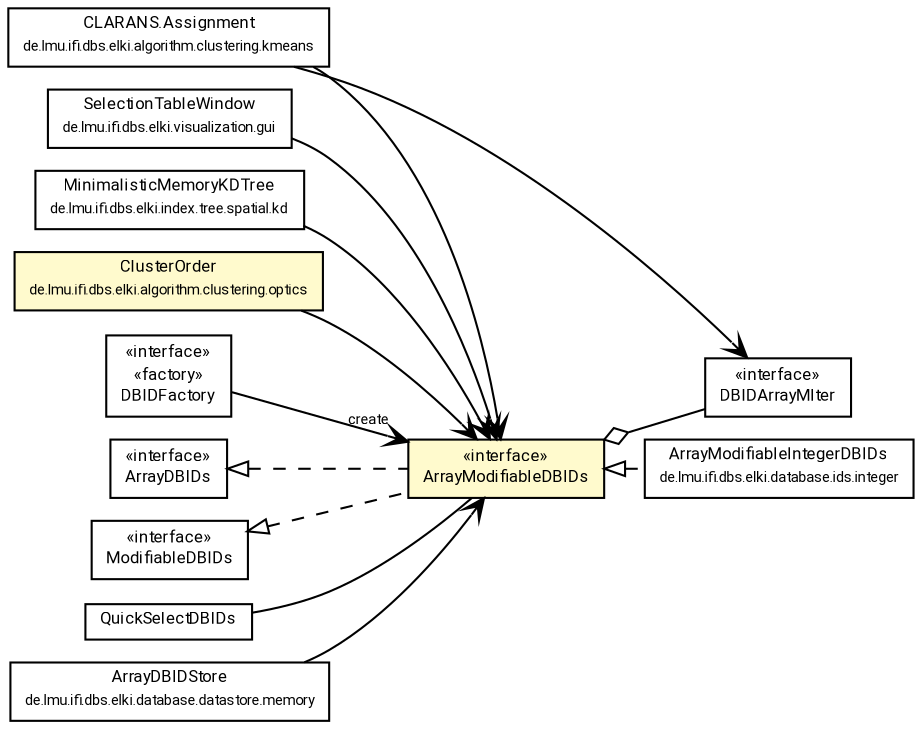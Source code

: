 #!/usr/local/bin/dot
#
# Class diagram 
# Generated by UMLGraph version R5_7_2-60-g0e99a6 (http://www.spinellis.gr/umlgraph/)
#

digraph G {
	graph [fontnames="svg"]
	edge [fontname="Roboto",fontsize=7,labelfontname="Roboto",labelfontsize=7,color="black"];
	node [fontname="Roboto",fontcolor="black",fontsize=8,shape=plaintext,margin=0,width=0,height=0];
	nodesep=0.15;
	ranksep=0.25;
	rankdir=LR;
	// de.lmu.ifi.dbs.elki.visualization.gui.SelectionTableWindow
	c1617425 [label=<<table title="de.lmu.ifi.dbs.elki.visualization.gui.SelectionTableWindow" border="0" cellborder="1" cellspacing="0" cellpadding="2" href="../../visualization/gui/SelectionTableWindow.html" target="_parent">
		<tr><td><table border="0" cellspacing="0" cellpadding="1">
		<tr><td align="center" balign="center"> <font face="Roboto">SelectionTableWindow</font> </td></tr>
		<tr><td align="center" balign="center"> <font face="Roboto" point-size="7.0">de.lmu.ifi.dbs.elki.visualization.gui</font> </td></tr>
		</table></td></tr>
		</table>>, URL="../../visualization/gui/SelectionTableWindow.html"];
	// de.lmu.ifi.dbs.elki.algorithm.clustering.optics.ClusterOrder
	c1617893 [label=<<table title="de.lmu.ifi.dbs.elki.algorithm.clustering.optics.ClusterOrder" border="0" cellborder="1" cellspacing="0" cellpadding="2" bgcolor="LemonChiffon" href="../../algorithm/clustering/optics/ClusterOrder.html" target="_parent">
		<tr><td><table border="0" cellspacing="0" cellpadding="1">
		<tr><td align="center" balign="center"> <font face="Roboto">ClusterOrder</font> </td></tr>
		<tr><td align="center" balign="center"> <font face="Roboto" point-size="7.0">de.lmu.ifi.dbs.elki.algorithm.clustering.optics</font> </td></tr>
		</table></td></tr>
		</table>>, URL="../../algorithm/clustering/optics/ClusterOrder.html"];
	// de.lmu.ifi.dbs.elki.algorithm.clustering.kmeans.CLARANS.Assignment
	c1618015 [label=<<table title="de.lmu.ifi.dbs.elki.algorithm.clustering.kmeans.CLARANS.Assignment" border="0" cellborder="1" cellspacing="0" cellpadding="2" href="../../algorithm/clustering/kmeans/CLARANS.Assignment.html" target="_parent">
		<tr><td><table border="0" cellspacing="0" cellpadding="1">
		<tr><td align="center" balign="center"> <font face="Roboto">CLARANS.Assignment</font> </td></tr>
		<tr><td align="center" balign="center"> <font face="Roboto" point-size="7.0">de.lmu.ifi.dbs.elki.algorithm.clustering.kmeans</font> </td></tr>
		</table></td></tr>
		</table>>, URL="../../algorithm/clustering/kmeans/CLARANS.Assignment.html"];
	// de.lmu.ifi.dbs.elki.database.ids.DBIDFactory
	c1618426 [label=<<table title="de.lmu.ifi.dbs.elki.database.ids.DBIDFactory" border="0" cellborder="1" cellspacing="0" cellpadding="2" href="DBIDFactory.html" target="_parent">
		<tr><td><table border="0" cellspacing="0" cellpadding="1">
		<tr><td align="center" balign="center"> &#171;interface&#187; </td></tr>
		<tr><td align="center" balign="center"> &#171;factory&#187; </td></tr>
		<tr><td align="center" balign="center"> <font face="Roboto">DBIDFactory</font> </td></tr>
		</table></td></tr>
		</table>>, URL="DBIDFactory.html"];
	// de.lmu.ifi.dbs.elki.database.ids.ArrayDBIDs
	c1618427 [label=<<table title="de.lmu.ifi.dbs.elki.database.ids.ArrayDBIDs" border="0" cellborder="1" cellspacing="0" cellpadding="2" href="ArrayDBIDs.html" target="_parent">
		<tr><td><table border="0" cellspacing="0" cellpadding="1">
		<tr><td align="center" balign="center"> &#171;interface&#187; </td></tr>
		<tr><td align="center" balign="center"> <font face="Roboto">ArrayDBIDs</font> </td></tr>
		</table></td></tr>
		</table>>, URL="ArrayDBIDs.html"];
	// de.lmu.ifi.dbs.elki.database.ids.DBIDArrayMIter
	c1618433 [label=<<table title="de.lmu.ifi.dbs.elki.database.ids.DBIDArrayMIter" border="0" cellborder="1" cellspacing="0" cellpadding="2" href="DBIDArrayMIter.html" target="_parent">
		<tr><td><table border="0" cellspacing="0" cellpadding="1">
		<tr><td align="center" balign="center"> &#171;interface&#187; </td></tr>
		<tr><td align="center" balign="center"> <font face="Roboto">DBIDArrayMIter</font> </td></tr>
		</table></td></tr>
		</table>>, URL="DBIDArrayMIter.html"];
	// de.lmu.ifi.dbs.elki.database.ids.ArrayModifiableDBIDs
	c1618449 [label=<<table title="de.lmu.ifi.dbs.elki.database.ids.ArrayModifiableDBIDs" border="0" cellborder="1" cellspacing="0" cellpadding="2" bgcolor="lemonChiffon" href="ArrayModifiableDBIDs.html" target="_parent">
		<tr><td><table border="0" cellspacing="0" cellpadding="1">
		<tr><td align="center" balign="center"> &#171;interface&#187; </td></tr>
		<tr><td align="center" balign="center"> <font face="Roboto">ArrayModifiableDBIDs</font> </td></tr>
		</table></td></tr>
		</table>>, URL="ArrayModifiableDBIDs.html"];
	// de.lmu.ifi.dbs.elki.database.ids.ModifiableDBIDs
	c1618451 [label=<<table title="de.lmu.ifi.dbs.elki.database.ids.ModifiableDBIDs" border="0" cellborder="1" cellspacing="0" cellpadding="2" href="ModifiableDBIDs.html" target="_parent">
		<tr><td><table border="0" cellspacing="0" cellpadding="1">
		<tr><td align="center" balign="center"> &#171;interface&#187; </td></tr>
		<tr><td align="center" balign="center"> <font face="Roboto">ModifiableDBIDs</font> </td></tr>
		</table></td></tr>
		</table>>, URL="ModifiableDBIDs.html"];
	// de.lmu.ifi.dbs.elki.database.ids.QuickSelectDBIDs
	c1618452 [label=<<table title="de.lmu.ifi.dbs.elki.database.ids.QuickSelectDBIDs" border="0" cellborder="1" cellspacing="0" cellpadding="2" href="QuickSelectDBIDs.html" target="_parent">
		<tr><td><table border="0" cellspacing="0" cellpadding="1">
		<tr><td align="center" balign="center"> <font face="Roboto">QuickSelectDBIDs</font> </td></tr>
		</table></td></tr>
		</table>>, URL="QuickSelectDBIDs.html"];
	// de.lmu.ifi.dbs.elki.database.datastore.memory.ArrayDBIDStore
	c1618486 [label=<<table title="de.lmu.ifi.dbs.elki.database.datastore.memory.ArrayDBIDStore" border="0" cellborder="1" cellspacing="0" cellpadding="2" href="../datastore/memory/ArrayDBIDStore.html" target="_parent">
		<tr><td><table border="0" cellspacing="0" cellpadding="1">
		<tr><td align="center" balign="center"> <font face="Roboto">ArrayDBIDStore</font> </td></tr>
		<tr><td align="center" balign="center"> <font face="Roboto" point-size="7.0">de.lmu.ifi.dbs.elki.database.datastore.memory</font> </td></tr>
		</table></td></tr>
		</table>>, URL="../datastore/memory/ArrayDBIDStore.html"];
	// de.lmu.ifi.dbs.elki.database.ids.integer.ArrayModifiableIntegerDBIDs
	c1618536 [label=<<table title="de.lmu.ifi.dbs.elki.database.ids.integer.ArrayModifiableIntegerDBIDs" border="0" cellborder="1" cellspacing="0" cellpadding="2" href="integer/ArrayModifiableIntegerDBIDs.html" target="_parent">
		<tr><td><table border="0" cellspacing="0" cellpadding="1">
		<tr><td align="center" balign="center"> <font face="Roboto">ArrayModifiableIntegerDBIDs</font> </td></tr>
		<tr><td align="center" balign="center"> <font face="Roboto" point-size="7.0">de.lmu.ifi.dbs.elki.database.ids.integer</font> </td></tr>
		</table></td></tr>
		</table>>, URL="integer/ArrayModifiableIntegerDBIDs.html"];
	// de.lmu.ifi.dbs.elki.index.tree.spatial.kd.MinimalisticMemoryKDTree<O extends de.lmu.ifi.dbs.elki.data.NumberVector>
	c1619760 [label=<<table title="de.lmu.ifi.dbs.elki.index.tree.spatial.kd.MinimalisticMemoryKDTree" border="0" cellborder="1" cellspacing="0" cellpadding="2" href="../../index/tree/spatial/kd/MinimalisticMemoryKDTree.html" target="_parent">
		<tr><td><table border="0" cellspacing="0" cellpadding="1">
		<tr><td align="center" balign="center"> <font face="Roboto">MinimalisticMemoryKDTree</font> </td></tr>
		<tr><td align="center" balign="center"> <font face="Roboto" point-size="7.0">de.lmu.ifi.dbs.elki.index.tree.spatial.kd</font> </td></tr>
		</table></td></tr>
		</table>>, URL="../../index/tree/spatial/kd/MinimalisticMemoryKDTree.html"];
	// de.lmu.ifi.dbs.elki.database.ids.DBIDFactory navassoc de.lmu.ifi.dbs.elki.database.ids.ArrayModifiableDBIDs
	c1618426 -> c1618449 [arrowhead=open,weight=1,label="create"];
	// de.lmu.ifi.dbs.elki.database.ids.ArrayModifiableDBIDs implements de.lmu.ifi.dbs.elki.database.ids.ModifiableDBIDs
	c1618451 -> c1618449 [arrowtail=empty,style=dashed,dir=back,weight=9];
	// de.lmu.ifi.dbs.elki.database.ids.ArrayModifiableDBIDs implements de.lmu.ifi.dbs.elki.database.ids.ArrayDBIDs
	c1618427 -> c1618449 [arrowtail=empty,style=dashed,dir=back,weight=9];
	// de.lmu.ifi.dbs.elki.database.ids.ArrayModifiableDBIDs has de.lmu.ifi.dbs.elki.database.ids.DBIDArrayMIter
	c1618449 -> c1618433 [arrowhead=none,arrowtail=ediamond,dir=back,weight=4];
	// de.lmu.ifi.dbs.elki.database.ids.QuickSelectDBIDs assoc de.lmu.ifi.dbs.elki.database.ids.ArrayModifiableDBIDs
	c1618452 -> c1618449 [arrowhead=none,weight=2];
	// de.lmu.ifi.dbs.elki.database.ids.integer.ArrayModifiableIntegerDBIDs implements de.lmu.ifi.dbs.elki.database.ids.ArrayModifiableDBIDs
	c1618449 -> c1618536 [arrowtail=empty,style=dashed,dir=back,weight=9];
	// de.lmu.ifi.dbs.elki.visualization.gui.SelectionTableWindow navassoc de.lmu.ifi.dbs.elki.database.ids.ArrayModifiableDBIDs
	c1617425 -> c1618449 [arrowhead=open,weight=1];
	// de.lmu.ifi.dbs.elki.algorithm.clustering.optics.ClusterOrder navassoc de.lmu.ifi.dbs.elki.database.ids.ArrayModifiableDBIDs
	c1617893 -> c1618449 [arrowhead=open,weight=1];
	// de.lmu.ifi.dbs.elki.algorithm.clustering.kmeans.CLARANS.Assignment navassoc de.lmu.ifi.dbs.elki.database.ids.ArrayModifiableDBIDs
	c1618015 -> c1618449 [arrowhead=open,weight=1];
	// de.lmu.ifi.dbs.elki.algorithm.clustering.kmeans.CLARANS.Assignment navassoc de.lmu.ifi.dbs.elki.database.ids.DBIDArrayMIter
	c1618015 -> c1618433 [arrowhead=open,weight=1];
	// de.lmu.ifi.dbs.elki.database.datastore.memory.ArrayDBIDStore navassoc de.lmu.ifi.dbs.elki.database.ids.ArrayModifiableDBIDs
	c1618486 -> c1618449 [arrowhead=open,weight=1];
	// de.lmu.ifi.dbs.elki.index.tree.spatial.kd.MinimalisticMemoryKDTree<O extends de.lmu.ifi.dbs.elki.data.NumberVector> navassoc de.lmu.ifi.dbs.elki.database.ids.ArrayModifiableDBIDs
	c1619760 -> c1618449 [arrowhead=open,weight=1];
}

